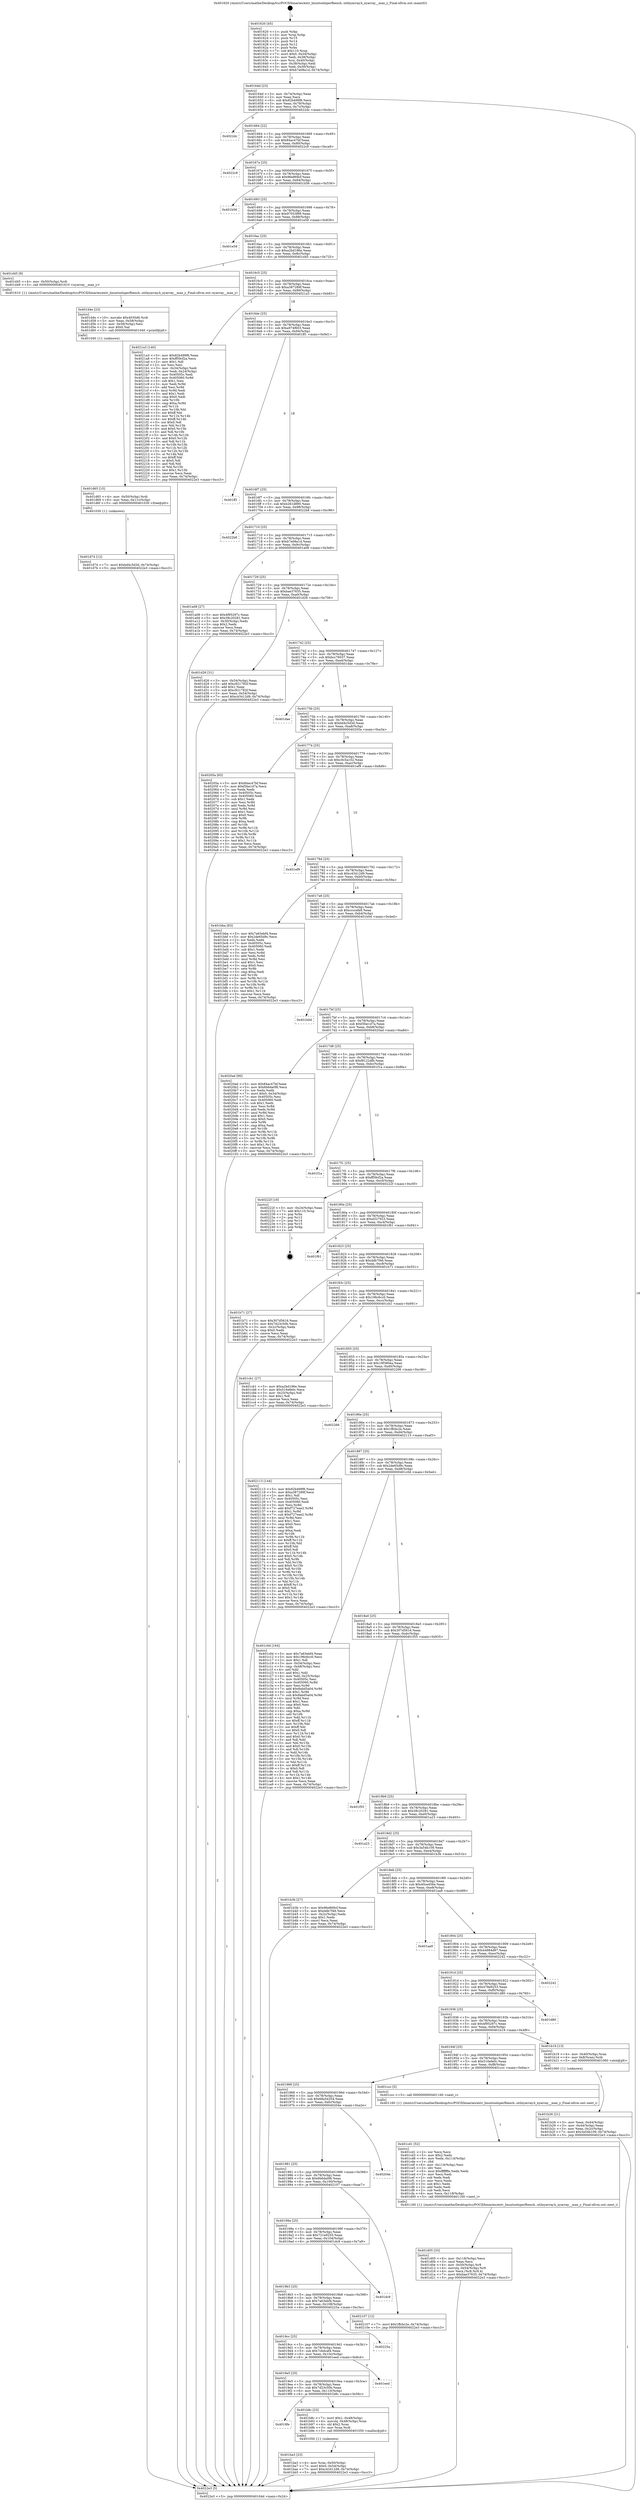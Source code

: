 digraph "0x401620" {
  label = "0x401620 (/mnt/c/Users/mathe/Desktop/tcc/POCII/binaries/extr_linuxtoolsperfbench..utilxyarray.h_xyarray__max_y_Final-ollvm.out::main(0))"
  labelloc = "t"
  node[shape=record]

  Entry [label="",width=0.3,height=0.3,shape=circle,fillcolor=black,style=filled]
  "0x40164d" [label="{
     0x40164d [23]\l
     | [instrs]\l
     &nbsp;&nbsp;0x40164d \<+3\>: mov -0x74(%rbp),%eax\l
     &nbsp;&nbsp;0x401650 \<+2\>: mov %eax,%ecx\l
     &nbsp;&nbsp;0x401652 \<+6\>: sub $0x82b499f6,%ecx\l
     &nbsp;&nbsp;0x401658 \<+3\>: mov %eax,-0x78(%rbp)\l
     &nbsp;&nbsp;0x40165b \<+3\>: mov %ecx,-0x7c(%rbp)\l
     &nbsp;&nbsp;0x40165e \<+6\>: je 00000000004022dc \<main+0xcbc\>\l
  }"]
  "0x4022dc" [label="{
     0x4022dc\l
  }", style=dashed]
  "0x401664" [label="{
     0x401664 [22]\l
     | [instrs]\l
     &nbsp;&nbsp;0x401664 \<+5\>: jmp 0000000000401669 \<main+0x49\>\l
     &nbsp;&nbsp;0x401669 \<+3\>: mov -0x78(%rbp),%eax\l
     &nbsp;&nbsp;0x40166c \<+5\>: sub $0x84ac47bf,%eax\l
     &nbsp;&nbsp;0x401671 \<+3\>: mov %eax,-0x80(%rbp)\l
     &nbsp;&nbsp;0x401674 \<+6\>: je 00000000004022c9 \<main+0xca9\>\l
  }"]
  Exit [label="",width=0.3,height=0.3,shape=circle,fillcolor=black,style=filled,peripheries=2]
  "0x4022c9" [label="{
     0x4022c9\l
  }", style=dashed]
  "0x40167a" [label="{
     0x40167a [25]\l
     | [instrs]\l
     &nbsp;&nbsp;0x40167a \<+5\>: jmp 000000000040167f \<main+0x5f\>\l
     &nbsp;&nbsp;0x40167f \<+3\>: mov -0x78(%rbp),%eax\l
     &nbsp;&nbsp;0x401682 \<+5\>: sub $0x96e869cf,%eax\l
     &nbsp;&nbsp;0x401687 \<+6\>: mov %eax,-0x84(%rbp)\l
     &nbsp;&nbsp;0x40168d \<+6\>: je 0000000000401b56 \<main+0x536\>\l
  }"]
  "0x401d74" [label="{
     0x401d74 [12]\l
     | [instrs]\l
     &nbsp;&nbsp;0x401d74 \<+7\>: movl $0xbd4c5d3d,-0x74(%rbp)\l
     &nbsp;&nbsp;0x401d7b \<+5\>: jmp 00000000004022e3 \<main+0xcc3\>\l
  }"]
  "0x401b56" [label="{
     0x401b56\l
  }", style=dashed]
  "0x401693" [label="{
     0x401693 [25]\l
     | [instrs]\l
     &nbsp;&nbsp;0x401693 \<+5\>: jmp 0000000000401698 \<main+0x78\>\l
     &nbsp;&nbsp;0x401698 \<+3\>: mov -0x78(%rbp),%eax\l
     &nbsp;&nbsp;0x40169b \<+5\>: sub $0x97053f99,%eax\l
     &nbsp;&nbsp;0x4016a0 \<+6\>: mov %eax,-0x88(%rbp)\l
     &nbsp;&nbsp;0x4016a6 \<+6\>: je 0000000000401e59 \<main+0x839\>\l
  }"]
  "0x401d65" [label="{
     0x401d65 [15]\l
     | [instrs]\l
     &nbsp;&nbsp;0x401d65 \<+4\>: mov -0x50(%rbp),%rdi\l
     &nbsp;&nbsp;0x401d69 \<+6\>: mov %eax,-0x11c(%rbp)\l
     &nbsp;&nbsp;0x401d6f \<+5\>: call 0000000000401030 \<free@plt\>\l
     | [calls]\l
     &nbsp;&nbsp;0x401030 \{1\} (unknown)\l
  }"]
  "0x401e59" [label="{
     0x401e59\l
  }", style=dashed]
  "0x4016ac" [label="{
     0x4016ac [25]\l
     | [instrs]\l
     &nbsp;&nbsp;0x4016ac \<+5\>: jmp 00000000004016b1 \<main+0x91\>\l
     &nbsp;&nbsp;0x4016b1 \<+3\>: mov -0x78(%rbp),%eax\l
     &nbsp;&nbsp;0x4016b4 \<+5\>: sub $0xa2bd186e,%eax\l
     &nbsp;&nbsp;0x4016b9 \<+6\>: mov %eax,-0x8c(%rbp)\l
     &nbsp;&nbsp;0x4016bf \<+6\>: je 0000000000401d45 \<main+0x725\>\l
  }"]
  "0x401d4e" [label="{
     0x401d4e [23]\l
     | [instrs]\l
     &nbsp;&nbsp;0x401d4e \<+10\>: movabs $0x4030d6,%rdi\l
     &nbsp;&nbsp;0x401d58 \<+3\>: mov %eax,-0x58(%rbp)\l
     &nbsp;&nbsp;0x401d5b \<+3\>: mov -0x58(%rbp),%esi\l
     &nbsp;&nbsp;0x401d5e \<+2\>: mov $0x0,%al\l
     &nbsp;&nbsp;0x401d60 \<+5\>: call 0000000000401040 \<printf@plt\>\l
     | [calls]\l
     &nbsp;&nbsp;0x401040 \{1\} (unknown)\l
  }"]
  "0x401d45" [label="{
     0x401d45 [9]\l
     | [instrs]\l
     &nbsp;&nbsp;0x401d45 \<+4\>: mov -0x50(%rbp),%rdi\l
     &nbsp;&nbsp;0x401d49 \<+5\>: call 0000000000401610 \<xyarray__max_y\>\l
     | [calls]\l
     &nbsp;&nbsp;0x401610 \{1\} (/mnt/c/Users/mathe/Desktop/tcc/POCII/binaries/extr_linuxtoolsperfbench..utilxyarray.h_xyarray__max_y_Final-ollvm.out::xyarray__max_y)\l
  }"]
  "0x4016c5" [label="{
     0x4016c5 [25]\l
     | [instrs]\l
     &nbsp;&nbsp;0x4016c5 \<+5\>: jmp 00000000004016ca \<main+0xaa\>\l
     &nbsp;&nbsp;0x4016ca \<+3\>: mov -0x78(%rbp),%eax\l
     &nbsp;&nbsp;0x4016cd \<+5\>: sub $0xa387289f,%eax\l
     &nbsp;&nbsp;0x4016d2 \<+6\>: mov %eax,-0x90(%rbp)\l
     &nbsp;&nbsp;0x4016d8 \<+6\>: je 00000000004021a3 \<main+0xb83\>\l
  }"]
  "0x401d05" [label="{
     0x401d05 [33]\l
     | [instrs]\l
     &nbsp;&nbsp;0x401d05 \<+6\>: mov -0x118(%rbp),%ecx\l
     &nbsp;&nbsp;0x401d0b \<+3\>: imul %eax,%ecx\l
     &nbsp;&nbsp;0x401d0e \<+4\>: mov -0x50(%rbp),%r8\l
     &nbsp;&nbsp;0x401d12 \<+4\>: movslq -0x54(%rbp),%r9\l
     &nbsp;&nbsp;0x401d16 \<+4\>: mov %ecx,(%r8,%r9,4)\l
     &nbsp;&nbsp;0x401d1a \<+7\>: movl $0xbae37635,-0x74(%rbp)\l
     &nbsp;&nbsp;0x401d21 \<+5\>: jmp 00000000004022e3 \<main+0xcc3\>\l
  }"]
  "0x4021a3" [label="{
     0x4021a3 [140]\l
     | [instrs]\l
     &nbsp;&nbsp;0x4021a3 \<+5\>: mov $0x82b499f6,%eax\l
     &nbsp;&nbsp;0x4021a8 \<+5\>: mov $0xff59cf2a,%ecx\l
     &nbsp;&nbsp;0x4021ad \<+2\>: mov $0x1,%dl\l
     &nbsp;&nbsp;0x4021af \<+2\>: xor %esi,%esi\l
     &nbsp;&nbsp;0x4021b1 \<+3\>: mov -0x34(%rbp),%edi\l
     &nbsp;&nbsp;0x4021b4 \<+3\>: mov %edi,-0x24(%rbp)\l
     &nbsp;&nbsp;0x4021b7 \<+7\>: mov 0x40505c,%edi\l
     &nbsp;&nbsp;0x4021be \<+8\>: mov 0x405060,%r8d\l
     &nbsp;&nbsp;0x4021c6 \<+3\>: sub $0x1,%esi\l
     &nbsp;&nbsp;0x4021c9 \<+3\>: mov %edi,%r9d\l
     &nbsp;&nbsp;0x4021cc \<+3\>: add %esi,%r9d\l
     &nbsp;&nbsp;0x4021cf \<+4\>: imul %r9d,%edi\l
     &nbsp;&nbsp;0x4021d3 \<+3\>: and $0x1,%edi\l
     &nbsp;&nbsp;0x4021d6 \<+3\>: cmp $0x0,%edi\l
     &nbsp;&nbsp;0x4021d9 \<+4\>: sete %r10b\l
     &nbsp;&nbsp;0x4021dd \<+4\>: cmp $0xa,%r8d\l
     &nbsp;&nbsp;0x4021e1 \<+4\>: setl %r11b\l
     &nbsp;&nbsp;0x4021e5 \<+3\>: mov %r10b,%bl\l
     &nbsp;&nbsp;0x4021e8 \<+3\>: xor $0xff,%bl\l
     &nbsp;&nbsp;0x4021eb \<+3\>: mov %r11b,%r14b\l
     &nbsp;&nbsp;0x4021ee \<+4\>: xor $0xff,%r14b\l
     &nbsp;&nbsp;0x4021f2 \<+3\>: xor $0x0,%dl\l
     &nbsp;&nbsp;0x4021f5 \<+3\>: mov %bl,%r15b\l
     &nbsp;&nbsp;0x4021f8 \<+4\>: and $0x0,%r15b\l
     &nbsp;&nbsp;0x4021fc \<+3\>: and %dl,%r10b\l
     &nbsp;&nbsp;0x4021ff \<+3\>: mov %r14b,%r12b\l
     &nbsp;&nbsp;0x402202 \<+4\>: and $0x0,%r12b\l
     &nbsp;&nbsp;0x402206 \<+3\>: and %dl,%r11b\l
     &nbsp;&nbsp;0x402209 \<+3\>: or %r10b,%r15b\l
     &nbsp;&nbsp;0x40220c \<+3\>: or %r11b,%r12b\l
     &nbsp;&nbsp;0x40220f \<+3\>: xor %r12b,%r15b\l
     &nbsp;&nbsp;0x402212 \<+3\>: or %r14b,%bl\l
     &nbsp;&nbsp;0x402215 \<+3\>: xor $0xff,%bl\l
     &nbsp;&nbsp;0x402218 \<+3\>: or $0x0,%dl\l
     &nbsp;&nbsp;0x40221b \<+2\>: and %dl,%bl\l
     &nbsp;&nbsp;0x40221d \<+3\>: or %bl,%r15b\l
     &nbsp;&nbsp;0x402220 \<+4\>: test $0x1,%r15b\l
     &nbsp;&nbsp;0x402224 \<+3\>: cmovne %ecx,%eax\l
     &nbsp;&nbsp;0x402227 \<+3\>: mov %eax,-0x74(%rbp)\l
     &nbsp;&nbsp;0x40222a \<+5\>: jmp 00000000004022e3 \<main+0xcc3\>\l
  }"]
  "0x4016de" [label="{
     0x4016de [25]\l
     | [instrs]\l
     &nbsp;&nbsp;0x4016de \<+5\>: jmp 00000000004016e3 \<main+0xc3\>\l
     &nbsp;&nbsp;0x4016e3 \<+3\>: mov -0x78(%rbp),%eax\l
     &nbsp;&nbsp;0x4016e6 \<+5\>: sub $0xa974f603,%eax\l
     &nbsp;&nbsp;0x4016eb \<+6\>: mov %eax,-0x94(%rbp)\l
     &nbsp;&nbsp;0x4016f1 \<+6\>: je 0000000000401ff1 \<main+0x9d1\>\l
  }"]
  "0x401cd1" [label="{
     0x401cd1 [52]\l
     | [instrs]\l
     &nbsp;&nbsp;0x401cd1 \<+2\>: xor %ecx,%ecx\l
     &nbsp;&nbsp;0x401cd3 \<+5\>: mov $0x2,%edx\l
     &nbsp;&nbsp;0x401cd8 \<+6\>: mov %edx,-0x114(%rbp)\l
     &nbsp;&nbsp;0x401cde \<+1\>: cltd\l
     &nbsp;&nbsp;0x401cdf \<+6\>: mov -0x114(%rbp),%esi\l
     &nbsp;&nbsp;0x401ce5 \<+2\>: idiv %esi\l
     &nbsp;&nbsp;0x401ce7 \<+6\>: imul $0xfffffffe,%edx,%edx\l
     &nbsp;&nbsp;0x401ced \<+2\>: mov %ecx,%edi\l
     &nbsp;&nbsp;0x401cef \<+2\>: sub %edx,%edi\l
     &nbsp;&nbsp;0x401cf1 \<+2\>: mov %ecx,%edx\l
     &nbsp;&nbsp;0x401cf3 \<+3\>: sub $0x1,%edx\l
     &nbsp;&nbsp;0x401cf6 \<+2\>: add %edx,%edi\l
     &nbsp;&nbsp;0x401cf8 \<+2\>: sub %edi,%ecx\l
     &nbsp;&nbsp;0x401cfa \<+6\>: mov %ecx,-0x118(%rbp)\l
     &nbsp;&nbsp;0x401d00 \<+5\>: call 0000000000401160 \<next_i\>\l
     | [calls]\l
     &nbsp;&nbsp;0x401160 \{1\} (/mnt/c/Users/mathe/Desktop/tcc/POCII/binaries/extr_linuxtoolsperfbench..utilxyarray.h_xyarray__max_y_Final-ollvm.out::next_i)\l
  }"]
  "0x401ff1" [label="{
     0x401ff1\l
  }", style=dashed]
  "0x4016f7" [label="{
     0x4016f7 [25]\l
     | [instrs]\l
     &nbsp;&nbsp;0x4016f7 \<+5\>: jmp 00000000004016fc \<main+0xdc\>\l
     &nbsp;&nbsp;0x4016fc \<+3\>: mov -0x78(%rbp),%eax\l
     &nbsp;&nbsp;0x4016ff \<+5\>: sub $0xb261d890,%eax\l
     &nbsp;&nbsp;0x401704 \<+6\>: mov %eax,-0x98(%rbp)\l
     &nbsp;&nbsp;0x40170a \<+6\>: je 00000000004022b8 \<main+0xc98\>\l
  }"]
  "0x401ba3" [label="{
     0x401ba3 [23]\l
     | [instrs]\l
     &nbsp;&nbsp;0x401ba3 \<+4\>: mov %rax,-0x50(%rbp)\l
     &nbsp;&nbsp;0x401ba7 \<+7\>: movl $0x0,-0x54(%rbp)\l
     &nbsp;&nbsp;0x401bae \<+7\>: movl $0xc43412d9,-0x74(%rbp)\l
     &nbsp;&nbsp;0x401bb5 \<+5\>: jmp 00000000004022e3 \<main+0xcc3\>\l
  }"]
  "0x4022b8" [label="{
     0x4022b8\l
  }", style=dashed]
  "0x401710" [label="{
     0x401710 [25]\l
     | [instrs]\l
     &nbsp;&nbsp;0x401710 \<+5\>: jmp 0000000000401715 \<main+0xf5\>\l
     &nbsp;&nbsp;0x401715 \<+3\>: mov -0x78(%rbp),%eax\l
     &nbsp;&nbsp;0x401718 \<+5\>: sub $0xb7a08a1d,%eax\l
     &nbsp;&nbsp;0x40171d \<+6\>: mov %eax,-0x9c(%rbp)\l
     &nbsp;&nbsp;0x401723 \<+6\>: je 0000000000401a08 \<main+0x3e8\>\l
  }"]
  "0x4019fe" [label="{
     0x4019fe\l
  }", style=dashed]
  "0x401a08" [label="{
     0x401a08 [27]\l
     | [instrs]\l
     &nbsp;&nbsp;0x401a08 \<+5\>: mov $0x4f95297c,%eax\l
     &nbsp;&nbsp;0x401a0d \<+5\>: mov $0x39c20281,%ecx\l
     &nbsp;&nbsp;0x401a12 \<+3\>: mov -0x30(%rbp),%edx\l
     &nbsp;&nbsp;0x401a15 \<+3\>: cmp $0x2,%edx\l
     &nbsp;&nbsp;0x401a18 \<+3\>: cmovne %ecx,%eax\l
     &nbsp;&nbsp;0x401a1b \<+3\>: mov %eax,-0x74(%rbp)\l
     &nbsp;&nbsp;0x401a1e \<+5\>: jmp 00000000004022e3 \<main+0xcc3\>\l
  }"]
  "0x401729" [label="{
     0x401729 [25]\l
     | [instrs]\l
     &nbsp;&nbsp;0x401729 \<+5\>: jmp 000000000040172e \<main+0x10e\>\l
     &nbsp;&nbsp;0x40172e \<+3\>: mov -0x78(%rbp),%eax\l
     &nbsp;&nbsp;0x401731 \<+5\>: sub $0xbae37635,%eax\l
     &nbsp;&nbsp;0x401736 \<+6\>: mov %eax,-0xa0(%rbp)\l
     &nbsp;&nbsp;0x40173c \<+6\>: je 0000000000401d26 \<main+0x706\>\l
  }"]
  "0x4022e3" [label="{
     0x4022e3 [5]\l
     | [instrs]\l
     &nbsp;&nbsp;0x4022e3 \<+5\>: jmp 000000000040164d \<main+0x2d\>\l
  }"]
  "0x401620" [label="{
     0x401620 [45]\l
     | [instrs]\l
     &nbsp;&nbsp;0x401620 \<+1\>: push %rbp\l
     &nbsp;&nbsp;0x401621 \<+3\>: mov %rsp,%rbp\l
     &nbsp;&nbsp;0x401624 \<+2\>: push %r15\l
     &nbsp;&nbsp;0x401626 \<+2\>: push %r14\l
     &nbsp;&nbsp;0x401628 \<+2\>: push %r12\l
     &nbsp;&nbsp;0x40162a \<+1\>: push %rbx\l
     &nbsp;&nbsp;0x40162b \<+7\>: sub $0x110,%rsp\l
     &nbsp;&nbsp;0x401632 \<+7\>: movl $0x0,-0x34(%rbp)\l
     &nbsp;&nbsp;0x401639 \<+3\>: mov %edi,-0x38(%rbp)\l
     &nbsp;&nbsp;0x40163c \<+4\>: mov %rsi,-0x40(%rbp)\l
     &nbsp;&nbsp;0x401640 \<+3\>: mov -0x38(%rbp),%edi\l
     &nbsp;&nbsp;0x401643 \<+3\>: mov %edi,-0x30(%rbp)\l
     &nbsp;&nbsp;0x401646 \<+7\>: movl $0xb7a08a1d,-0x74(%rbp)\l
  }"]
  "0x401b8c" [label="{
     0x401b8c [23]\l
     | [instrs]\l
     &nbsp;&nbsp;0x401b8c \<+7\>: movl $0x1,-0x48(%rbp)\l
     &nbsp;&nbsp;0x401b93 \<+4\>: movslq -0x48(%rbp),%rax\l
     &nbsp;&nbsp;0x401b97 \<+4\>: shl $0x2,%rax\l
     &nbsp;&nbsp;0x401b9b \<+3\>: mov %rax,%rdi\l
     &nbsp;&nbsp;0x401b9e \<+5\>: call 0000000000401050 \<malloc@plt\>\l
     | [calls]\l
     &nbsp;&nbsp;0x401050 \{1\} (unknown)\l
  }"]
  "0x401d26" [label="{
     0x401d26 [31]\l
     | [instrs]\l
     &nbsp;&nbsp;0x401d26 \<+3\>: mov -0x54(%rbp),%eax\l
     &nbsp;&nbsp;0x401d29 \<+5\>: add $0xc921782f,%eax\l
     &nbsp;&nbsp;0x401d2e \<+3\>: add $0x1,%eax\l
     &nbsp;&nbsp;0x401d31 \<+5\>: sub $0xc921782f,%eax\l
     &nbsp;&nbsp;0x401d36 \<+3\>: mov %eax,-0x54(%rbp)\l
     &nbsp;&nbsp;0x401d39 \<+7\>: movl $0xc43412d9,-0x74(%rbp)\l
     &nbsp;&nbsp;0x401d40 \<+5\>: jmp 00000000004022e3 \<main+0xcc3\>\l
  }"]
  "0x401742" [label="{
     0x401742 [25]\l
     | [instrs]\l
     &nbsp;&nbsp;0x401742 \<+5\>: jmp 0000000000401747 \<main+0x127\>\l
     &nbsp;&nbsp;0x401747 \<+3\>: mov -0x78(%rbp),%eax\l
     &nbsp;&nbsp;0x40174a \<+5\>: sub $0xbcc76037,%eax\l
     &nbsp;&nbsp;0x40174f \<+6\>: mov %eax,-0xa4(%rbp)\l
     &nbsp;&nbsp;0x401755 \<+6\>: je 0000000000401dae \<main+0x78e\>\l
  }"]
  "0x4019e5" [label="{
     0x4019e5 [25]\l
     | [instrs]\l
     &nbsp;&nbsp;0x4019e5 \<+5\>: jmp 00000000004019ea \<main+0x3ca\>\l
     &nbsp;&nbsp;0x4019ea \<+3\>: mov -0x78(%rbp),%eax\l
     &nbsp;&nbsp;0x4019ed \<+5\>: sub $0x7d23c50b,%eax\l
     &nbsp;&nbsp;0x4019f2 \<+6\>: mov %eax,-0x110(%rbp)\l
     &nbsp;&nbsp;0x4019f8 \<+6\>: je 0000000000401b8c \<main+0x56c\>\l
  }"]
  "0x401dae" [label="{
     0x401dae\l
  }", style=dashed]
  "0x40175b" [label="{
     0x40175b [25]\l
     | [instrs]\l
     &nbsp;&nbsp;0x40175b \<+5\>: jmp 0000000000401760 \<main+0x140\>\l
     &nbsp;&nbsp;0x401760 \<+3\>: mov -0x78(%rbp),%eax\l
     &nbsp;&nbsp;0x401763 \<+5\>: sub $0xbd4c5d3d,%eax\l
     &nbsp;&nbsp;0x401768 \<+6\>: mov %eax,-0xa8(%rbp)\l
     &nbsp;&nbsp;0x40176e \<+6\>: je 000000000040205a \<main+0xa3a\>\l
  }"]
  "0x401eed" [label="{
     0x401eed\l
  }", style=dashed]
  "0x40205a" [label="{
     0x40205a [83]\l
     | [instrs]\l
     &nbsp;&nbsp;0x40205a \<+5\>: mov $0x84ac47bf,%eax\l
     &nbsp;&nbsp;0x40205f \<+5\>: mov $0xf3be1d7a,%ecx\l
     &nbsp;&nbsp;0x402064 \<+2\>: xor %edx,%edx\l
     &nbsp;&nbsp;0x402066 \<+7\>: mov 0x40505c,%esi\l
     &nbsp;&nbsp;0x40206d \<+7\>: mov 0x405060,%edi\l
     &nbsp;&nbsp;0x402074 \<+3\>: sub $0x1,%edx\l
     &nbsp;&nbsp;0x402077 \<+3\>: mov %esi,%r8d\l
     &nbsp;&nbsp;0x40207a \<+3\>: add %edx,%r8d\l
     &nbsp;&nbsp;0x40207d \<+4\>: imul %r8d,%esi\l
     &nbsp;&nbsp;0x402081 \<+3\>: and $0x1,%esi\l
     &nbsp;&nbsp;0x402084 \<+3\>: cmp $0x0,%esi\l
     &nbsp;&nbsp;0x402087 \<+4\>: sete %r9b\l
     &nbsp;&nbsp;0x40208b \<+3\>: cmp $0xa,%edi\l
     &nbsp;&nbsp;0x40208e \<+4\>: setl %r10b\l
     &nbsp;&nbsp;0x402092 \<+3\>: mov %r9b,%r11b\l
     &nbsp;&nbsp;0x402095 \<+3\>: and %r10b,%r11b\l
     &nbsp;&nbsp;0x402098 \<+3\>: xor %r10b,%r9b\l
     &nbsp;&nbsp;0x40209b \<+3\>: or %r9b,%r11b\l
     &nbsp;&nbsp;0x40209e \<+4\>: test $0x1,%r11b\l
     &nbsp;&nbsp;0x4020a2 \<+3\>: cmovne %ecx,%eax\l
     &nbsp;&nbsp;0x4020a5 \<+3\>: mov %eax,-0x74(%rbp)\l
     &nbsp;&nbsp;0x4020a8 \<+5\>: jmp 00000000004022e3 \<main+0xcc3\>\l
  }"]
  "0x401774" [label="{
     0x401774 [25]\l
     | [instrs]\l
     &nbsp;&nbsp;0x401774 \<+5\>: jmp 0000000000401779 \<main+0x159\>\l
     &nbsp;&nbsp;0x401779 \<+3\>: mov -0x78(%rbp),%eax\l
     &nbsp;&nbsp;0x40177c \<+5\>: sub $0xc0c5a102,%eax\l
     &nbsp;&nbsp;0x401781 \<+6\>: mov %eax,-0xac(%rbp)\l
     &nbsp;&nbsp;0x401787 \<+6\>: je 0000000000401ef9 \<main+0x8d9\>\l
  }"]
  "0x4019cc" [label="{
     0x4019cc [25]\l
     | [instrs]\l
     &nbsp;&nbsp;0x4019cc \<+5\>: jmp 00000000004019d1 \<main+0x3b1\>\l
     &nbsp;&nbsp;0x4019d1 \<+3\>: mov -0x78(%rbp),%eax\l
     &nbsp;&nbsp;0x4019d4 \<+5\>: sub $0x7cbdcaf4,%eax\l
     &nbsp;&nbsp;0x4019d9 \<+6\>: mov %eax,-0x10c(%rbp)\l
     &nbsp;&nbsp;0x4019df \<+6\>: je 0000000000401eed \<main+0x8cd\>\l
  }"]
  "0x401ef9" [label="{
     0x401ef9\l
  }", style=dashed]
  "0x40178d" [label="{
     0x40178d [25]\l
     | [instrs]\l
     &nbsp;&nbsp;0x40178d \<+5\>: jmp 0000000000401792 \<main+0x172\>\l
     &nbsp;&nbsp;0x401792 \<+3\>: mov -0x78(%rbp),%eax\l
     &nbsp;&nbsp;0x401795 \<+5\>: sub $0xc43412d9,%eax\l
     &nbsp;&nbsp;0x40179a \<+6\>: mov %eax,-0xb0(%rbp)\l
     &nbsp;&nbsp;0x4017a0 \<+6\>: je 0000000000401bba \<main+0x59a\>\l
  }"]
  "0x40225a" [label="{
     0x40225a\l
  }", style=dashed]
  "0x401bba" [label="{
     0x401bba [83]\l
     | [instrs]\l
     &nbsp;&nbsp;0x401bba \<+5\>: mov $0x7a63ebf4,%eax\l
     &nbsp;&nbsp;0x401bbf \<+5\>: mov $0x2de65d9c,%ecx\l
     &nbsp;&nbsp;0x401bc4 \<+2\>: xor %edx,%edx\l
     &nbsp;&nbsp;0x401bc6 \<+7\>: mov 0x40505c,%esi\l
     &nbsp;&nbsp;0x401bcd \<+7\>: mov 0x405060,%edi\l
     &nbsp;&nbsp;0x401bd4 \<+3\>: sub $0x1,%edx\l
     &nbsp;&nbsp;0x401bd7 \<+3\>: mov %esi,%r8d\l
     &nbsp;&nbsp;0x401bda \<+3\>: add %edx,%r8d\l
     &nbsp;&nbsp;0x401bdd \<+4\>: imul %r8d,%esi\l
     &nbsp;&nbsp;0x401be1 \<+3\>: and $0x1,%esi\l
     &nbsp;&nbsp;0x401be4 \<+3\>: cmp $0x0,%esi\l
     &nbsp;&nbsp;0x401be7 \<+4\>: sete %r9b\l
     &nbsp;&nbsp;0x401beb \<+3\>: cmp $0xa,%edi\l
     &nbsp;&nbsp;0x401bee \<+4\>: setl %r10b\l
     &nbsp;&nbsp;0x401bf2 \<+3\>: mov %r9b,%r11b\l
     &nbsp;&nbsp;0x401bf5 \<+3\>: and %r10b,%r11b\l
     &nbsp;&nbsp;0x401bf8 \<+3\>: xor %r10b,%r9b\l
     &nbsp;&nbsp;0x401bfb \<+3\>: or %r9b,%r11b\l
     &nbsp;&nbsp;0x401bfe \<+4\>: test $0x1,%r11b\l
     &nbsp;&nbsp;0x401c02 \<+3\>: cmovne %ecx,%eax\l
     &nbsp;&nbsp;0x401c05 \<+3\>: mov %eax,-0x74(%rbp)\l
     &nbsp;&nbsp;0x401c08 \<+5\>: jmp 00000000004022e3 \<main+0xcc3\>\l
  }"]
  "0x4017a6" [label="{
     0x4017a6 [25]\l
     | [instrs]\l
     &nbsp;&nbsp;0x4017a6 \<+5\>: jmp 00000000004017ab \<main+0x18b\>\l
     &nbsp;&nbsp;0x4017ab \<+3\>: mov -0x78(%rbp),%eax\l
     &nbsp;&nbsp;0x4017ae \<+5\>: sub $0xccccefa9,%eax\l
     &nbsp;&nbsp;0x4017b3 \<+6\>: mov %eax,-0xb4(%rbp)\l
     &nbsp;&nbsp;0x4017b9 \<+6\>: je 0000000000401b0d \<main+0x4ed\>\l
  }"]
  "0x4019b3" [label="{
     0x4019b3 [25]\l
     | [instrs]\l
     &nbsp;&nbsp;0x4019b3 \<+5\>: jmp 00000000004019b8 \<main+0x398\>\l
     &nbsp;&nbsp;0x4019b8 \<+3\>: mov -0x78(%rbp),%eax\l
     &nbsp;&nbsp;0x4019bb \<+5\>: sub $0x7a63ebf4,%eax\l
     &nbsp;&nbsp;0x4019c0 \<+6\>: mov %eax,-0x108(%rbp)\l
     &nbsp;&nbsp;0x4019c6 \<+6\>: je 000000000040225a \<main+0xc3a\>\l
  }"]
  "0x401b0d" [label="{
     0x401b0d\l
  }", style=dashed]
  "0x4017bf" [label="{
     0x4017bf [25]\l
     | [instrs]\l
     &nbsp;&nbsp;0x4017bf \<+5\>: jmp 00000000004017c4 \<main+0x1a4\>\l
     &nbsp;&nbsp;0x4017c4 \<+3\>: mov -0x78(%rbp),%eax\l
     &nbsp;&nbsp;0x4017c7 \<+5\>: sub $0xf3be1d7a,%eax\l
     &nbsp;&nbsp;0x4017cc \<+6\>: mov %eax,-0xb8(%rbp)\l
     &nbsp;&nbsp;0x4017d2 \<+6\>: je 00000000004020ad \<main+0xa8d\>\l
  }"]
  "0x401dc9" [label="{
     0x401dc9\l
  }", style=dashed]
  "0x4020ad" [label="{
     0x4020ad [90]\l
     | [instrs]\l
     &nbsp;&nbsp;0x4020ad \<+5\>: mov $0x84ac47bf,%eax\l
     &nbsp;&nbsp;0x4020b2 \<+5\>: mov $0x6b6da0f6,%ecx\l
     &nbsp;&nbsp;0x4020b7 \<+2\>: xor %edx,%edx\l
     &nbsp;&nbsp;0x4020b9 \<+7\>: movl $0x0,-0x34(%rbp)\l
     &nbsp;&nbsp;0x4020c0 \<+7\>: mov 0x40505c,%esi\l
     &nbsp;&nbsp;0x4020c7 \<+7\>: mov 0x405060,%edi\l
     &nbsp;&nbsp;0x4020ce \<+3\>: sub $0x1,%edx\l
     &nbsp;&nbsp;0x4020d1 \<+3\>: mov %esi,%r8d\l
     &nbsp;&nbsp;0x4020d4 \<+3\>: add %edx,%r8d\l
     &nbsp;&nbsp;0x4020d7 \<+4\>: imul %r8d,%esi\l
     &nbsp;&nbsp;0x4020db \<+3\>: and $0x1,%esi\l
     &nbsp;&nbsp;0x4020de \<+3\>: cmp $0x0,%esi\l
     &nbsp;&nbsp;0x4020e1 \<+4\>: sete %r9b\l
     &nbsp;&nbsp;0x4020e5 \<+3\>: cmp $0xa,%edi\l
     &nbsp;&nbsp;0x4020e8 \<+4\>: setl %r10b\l
     &nbsp;&nbsp;0x4020ec \<+3\>: mov %r9b,%r11b\l
     &nbsp;&nbsp;0x4020ef \<+3\>: and %r10b,%r11b\l
     &nbsp;&nbsp;0x4020f2 \<+3\>: xor %r10b,%r9b\l
     &nbsp;&nbsp;0x4020f5 \<+3\>: or %r9b,%r11b\l
     &nbsp;&nbsp;0x4020f8 \<+4\>: test $0x1,%r11b\l
     &nbsp;&nbsp;0x4020fc \<+3\>: cmovne %ecx,%eax\l
     &nbsp;&nbsp;0x4020ff \<+3\>: mov %eax,-0x74(%rbp)\l
     &nbsp;&nbsp;0x402102 \<+5\>: jmp 00000000004022e3 \<main+0xcc3\>\l
  }"]
  "0x4017d8" [label="{
     0x4017d8 [25]\l
     | [instrs]\l
     &nbsp;&nbsp;0x4017d8 \<+5\>: jmp 00000000004017dd \<main+0x1bd\>\l
     &nbsp;&nbsp;0x4017dd \<+3\>: mov -0x78(%rbp),%eax\l
     &nbsp;&nbsp;0x4017e0 \<+5\>: sub $0xf8122dfb,%eax\l
     &nbsp;&nbsp;0x4017e5 \<+6\>: mov %eax,-0xbc(%rbp)\l
     &nbsp;&nbsp;0x4017eb \<+6\>: je 0000000000401f1a \<main+0x8fa\>\l
  }"]
  "0x40199a" [label="{
     0x40199a [25]\l
     | [instrs]\l
     &nbsp;&nbsp;0x40199a \<+5\>: jmp 000000000040199f \<main+0x37f\>\l
     &nbsp;&nbsp;0x40199f \<+3\>: mov -0x78(%rbp),%eax\l
     &nbsp;&nbsp;0x4019a2 \<+5\>: sub $0x721e9255,%eax\l
     &nbsp;&nbsp;0x4019a7 \<+6\>: mov %eax,-0x104(%rbp)\l
     &nbsp;&nbsp;0x4019ad \<+6\>: je 0000000000401dc9 \<main+0x7a9\>\l
  }"]
  "0x401f1a" [label="{
     0x401f1a\l
  }", style=dashed]
  "0x4017f1" [label="{
     0x4017f1 [25]\l
     | [instrs]\l
     &nbsp;&nbsp;0x4017f1 \<+5\>: jmp 00000000004017f6 \<main+0x1d6\>\l
     &nbsp;&nbsp;0x4017f6 \<+3\>: mov -0x78(%rbp),%eax\l
     &nbsp;&nbsp;0x4017f9 \<+5\>: sub $0xff59cf2a,%eax\l
     &nbsp;&nbsp;0x4017fe \<+6\>: mov %eax,-0xc0(%rbp)\l
     &nbsp;&nbsp;0x401804 \<+6\>: je 000000000040222f \<main+0xc0f\>\l
  }"]
  "0x402107" [label="{
     0x402107 [12]\l
     | [instrs]\l
     &nbsp;&nbsp;0x402107 \<+7\>: movl $0x1ffcbc2e,-0x74(%rbp)\l
     &nbsp;&nbsp;0x40210e \<+5\>: jmp 00000000004022e3 \<main+0xcc3\>\l
  }"]
  "0x40222f" [label="{
     0x40222f [19]\l
     | [instrs]\l
     &nbsp;&nbsp;0x40222f \<+3\>: mov -0x24(%rbp),%eax\l
     &nbsp;&nbsp;0x402232 \<+7\>: add $0x110,%rsp\l
     &nbsp;&nbsp;0x402239 \<+1\>: pop %rbx\l
     &nbsp;&nbsp;0x40223a \<+2\>: pop %r12\l
     &nbsp;&nbsp;0x40223c \<+2\>: pop %r14\l
     &nbsp;&nbsp;0x40223e \<+2\>: pop %r15\l
     &nbsp;&nbsp;0x402240 \<+1\>: pop %rbp\l
     &nbsp;&nbsp;0x402241 \<+1\>: ret\l
  }"]
  "0x40180a" [label="{
     0x40180a [25]\l
     | [instrs]\l
     &nbsp;&nbsp;0x40180a \<+5\>: jmp 000000000040180f \<main+0x1ef\>\l
     &nbsp;&nbsp;0x40180f \<+3\>: mov -0x78(%rbp),%eax\l
     &nbsp;&nbsp;0x401812 \<+5\>: sub $0xd327923,%eax\l
     &nbsp;&nbsp;0x401817 \<+6\>: mov %eax,-0xc4(%rbp)\l
     &nbsp;&nbsp;0x40181d \<+6\>: je 0000000000401f61 \<main+0x941\>\l
  }"]
  "0x401981" [label="{
     0x401981 [25]\l
     | [instrs]\l
     &nbsp;&nbsp;0x401981 \<+5\>: jmp 0000000000401986 \<main+0x366\>\l
     &nbsp;&nbsp;0x401986 \<+3\>: mov -0x78(%rbp),%eax\l
     &nbsp;&nbsp;0x401989 \<+5\>: sub $0x6b6da0f6,%eax\l
     &nbsp;&nbsp;0x40198e \<+6\>: mov %eax,-0x100(%rbp)\l
     &nbsp;&nbsp;0x401994 \<+6\>: je 0000000000402107 \<main+0xae7\>\l
  }"]
  "0x401f61" [label="{
     0x401f61\l
  }", style=dashed]
  "0x401823" [label="{
     0x401823 [25]\l
     | [instrs]\l
     &nbsp;&nbsp;0x401823 \<+5\>: jmp 0000000000401828 \<main+0x208\>\l
     &nbsp;&nbsp;0x401828 \<+3\>: mov -0x78(%rbp),%eax\l
     &nbsp;&nbsp;0x40182b \<+5\>: sub $0xddb7f46,%eax\l
     &nbsp;&nbsp;0x401830 \<+6\>: mov %eax,-0xc8(%rbp)\l
     &nbsp;&nbsp;0x401836 \<+6\>: je 0000000000401b71 \<main+0x551\>\l
  }"]
  "0x40204e" [label="{
     0x40204e\l
  }", style=dashed]
  "0x401b71" [label="{
     0x401b71 [27]\l
     | [instrs]\l
     &nbsp;&nbsp;0x401b71 \<+5\>: mov $0x307d5616,%eax\l
     &nbsp;&nbsp;0x401b76 \<+5\>: mov $0x7d23c50b,%ecx\l
     &nbsp;&nbsp;0x401b7b \<+3\>: mov -0x2c(%rbp),%edx\l
     &nbsp;&nbsp;0x401b7e \<+3\>: cmp $0x0,%edx\l
     &nbsp;&nbsp;0x401b81 \<+3\>: cmove %ecx,%eax\l
     &nbsp;&nbsp;0x401b84 \<+3\>: mov %eax,-0x74(%rbp)\l
     &nbsp;&nbsp;0x401b87 \<+5\>: jmp 00000000004022e3 \<main+0xcc3\>\l
  }"]
  "0x40183c" [label="{
     0x40183c [25]\l
     | [instrs]\l
     &nbsp;&nbsp;0x40183c \<+5\>: jmp 0000000000401841 \<main+0x221\>\l
     &nbsp;&nbsp;0x401841 \<+3\>: mov -0x78(%rbp),%eax\l
     &nbsp;&nbsp;0x401844 \<+5\>: sub $0x196c6cc0,%eax\l
     &nbsp;&nbsp;0x401849 \<+6\>: mov %eax,-0xcc(%rbp)\l
     &nbsp;&nbsp;0x40184f \<+6\>: je 0000000000401cb1 \<main+0x691\>\l
  }"]
  "0x401968" [label="{
     0x401968 [25]\l
     | [instrs]\l
     &nbsp;&nbsp;0x401968 \<+5\>: jmp 000000000040196d \<main+0x34d\>\l
     &nbsp;&nbsp;0x40196d \<+3\>: mov -0x78(%rbp),%eax\l
     &nbsp;&nbsp;0x401970 \<+5\>: sub $0x68a54354,%eax\l
     &nbsp;&nbsp;0x401975 \<+6\>: mov %eax,-0xfc(%rbp)\l
     &nbsp;&nbsp;0x40197b \<+6\>: je 000000000040204e \<main+0xa2e\>\l
  }"]
  "0x401cb1" [label="{
     0x401cb1 [27]\l
     | [instrs]\l
     &nbsp;&nbsp;0x401cb1 \<+5\>: mov $0xa2bd186e,%eax\l
     &nbsp;&nbsp;0x401cb6 \<+5\>: mov $0x516efe0c,%ecx\l
     &nbsp;&nbsp;0x401cbb \<+3\>: mov -0x25(%rbp),%dl\l
     &nbsp;&nbsp;0x401cbe \<+3\>: test $0x1,%dl\l
     &nbsp;&nbsp;0x401cc1 \<+3\>: cmovne %ecx,%eax\l
     &nbsp;&nbsp;0x401cc4 \<+3\>: mov %eax,-0x74(%rbp)\l
     &nbsp;&nbsp;0x401cc7 \<+5\>: jmp 00000000004022e3 \<main+0xcc3\>\l
  }"]
  "0x401855" [label="{
     0x401855 [25]\l
     | [instrs]\l
     &nbsp;&nbsp;0x401855 \<+5\>: jmp 000000000040185a \<main+0x23a\>\l
     &nbsp;&nbsp;0x40185a \<+3\>: mov -0x78(%rbp),%eax\l
     &nbsp;&nbsp;0x40185d \<+5\>: sub $0x19f380ea,%eax\l
     &nbsp;&nbsp;0x401862 \<+6\>: mov %eax,-0xd0(%rbp)\l
     &nbsp;&nbsp;0x401868 \<+6\>: je 0000000000402266 \<main+0xc46\>\l
  }"]
  "0x401ccc" [label="{
     0x401ccc [5]\l
     | [instrs]\l
     &nbsp;&nbsp;0x401ccc \<+5\>: call 0000000000401160 \<next_i\>\l
     | [calls]\l
     &nbsp;&nbsp;0x401160 \{1\} (/mnt/c/Users/mathe/Desktop/tcc/POCII/binaries/extr_linuxtoolsperfbench..utilxyarray.h_xyarray__max_y_Final-ollvm.out::next_i)\l
  }"]
  "0x402266" [label="{
     0x402266\l
  }", style=dashed]
  "0x40186e" [label="{
     0x40186e [25]\l
     | [instrs]\l
     &nbsp;&nbsp;0x40186e \<+5\>: jmp 0000000000401873 \<main+0x253\>\l
     &nbsp;&nbsp;0x401873 \<+3\>: mov -0x78(%rbp),%eax\l
     &nbsp;&nbsp;0x401876 \<+5\>: sub $0x1ffcbc2e,%eax\l
     &nbsp;&nbsp;0x40187b \<+6\>: mov %eax,-0xd4(%rbp)\l
     &nbsp;&nbsp;0x401881 \<+6\>: je 0000000000402113 \<main+0xaf3\>\l
  }"]
  "0x401b26" [label="{
     0x401b26 [21]\l
     | [instrs]\l
     &nbsp;&nbsp;0x401b26 \<+3\>: mov %eax,-0x44(%rbp)\l
     &nbsp;&nbsp;0x401b29 \<+3\>: mov -0x44(%rbp),%eax\l
     &nbsp;&nbsp;0x401b2c \<+3\>: mov %eax,-0x2c(%rbp)\l
     &nbsp;&nbsp;0x401b2f \<+7\>: movl $0x3a54b109,-0x74(%rbp)\l
     &nbsp;&nbsp;0x401b36 \<+5\>: jmp 00000000004022e3 \<main+0xcc3\>\l
  }"]
  "0x402113" [label="{
     0x402113 [144]\l
     | [instrs]\l
     &nbsp;&nbsp;0x402113 \<+5\>: mov $0x82b499f6,%eax\l
     &nbsp;&nbsp;0x402118 \<+5\>: mov $0xa387289f,%ecx\l
     &nbsp;&nbsp;0x40211d \<+2\>: mov $0x1,%dl\l
     &nbsp;&nbsp;0x40211f \<+7\>: mov 0x40505c,%esi\l
     &nbsp;&nbsp;0x402126 \<+7\>: mov 0x405060,%edi\l
     &nbsp;&nbsp;0x40212d \<+3\>: mov %esi,%r8d\l
     &nbsp;&nbsp;0x402130 \<+7\>: add $0xf727eae2,%r8d\l
     &nbsp;&nbsp;0x402137 \<+4\>: sub $0x1,%r8d\l
     &nbsp;&nbsp;0x40213b \<+7\>: sub $0xf727eae2,%r8d\l
     &nbsp;&nbsp;0x402142 \<+4\>: imul %r8d,%esi\l
     &nbsp;&nbsp;0x402146 \<+3\>: and $0x1,%esi\l
     &nbsp;&nbsp;0x402149 \<+3\>: cmp $0x0,%esi\l
     &nbsp;&nbsp;0x40214c \<+4\>: sete %r9b\l
     &nbsp;&nbsp;0x402150 \<+3\>: cmp $0xa,%edi\l
     &nbsp;&nbsp;0x402153 \<+4\>: setl %r10b\l
     &nbsp;&nbsp;0x402157 \<+3\>: mov %r9b,%r11b\l
     &nbsp;&nbsp;0x40215a \<+4\>: xor $0xff,%r11b\l
     &nbsp;&nbsp;0x40215e \<+3\>: mov %r10b,%bl\l
     &nbsp;&nbsp;0x402161 \<+3\>: xor $0xff,%bl\l
     &nbsp;&nbsp;0x402164 \<+3\>: xor $0x0,%dl\l
     &nbsp;&nbsp;0x402167 \<+3\>: mov %r11b,%r14b\l
     &nbsp;&nbsp;0x40216a \<+4\>: and $0x0,%r14b\l
     &nbsp;&nbsp;0x40216e \<+3\>: and %dl,%r9b\l
     &nbsp;&nbsp;0x402171 \<+3\>: mov %bl,%r15b\l
     &nbsp;&nbsp;0x402174 \<+4\>: and $0x0,%r15b\l
     &nbsp;&nbsp;0x402178 \<+3\>: and %dl,%r10b\l
     &nbsp;&nbsp;0x40217b \<+3\>: or %r9b,%r14b\l
     &nbsp;&nbsp;0x40217e \<+3\>: or %r10b,%r15b\l
     &nbsp;&nbsp;0x402181 \<+3\>: xor %r15b,%r14b\l
     &nbsp;&nbsp;0x402184 \<+3\>: or %bl,%r11b\l
     &nbsp;&nbsp;0x402187 \<+4\>: xor $0xff,%r11b\l
     &nbsp;&nbsp;0x40218b \<+3\>: or $0x0,%dl\l
     &nbsp;&nbsp;0x40218e \<+3\>: and %dl,%r11b\l
     &nbsp;&nbsp;0x402191 \<+3\>: or %r11b,%r14b\l
     &nbsp;&nbsp;0x402194 \<+4\>: test $0x1,%r14b\l
     &nbsp;&nbsp;0x402198 \<+3\>: cmovne %ecx,%eax\l
     &nbsp;&nbsp;0x40219b \<+3\>: mov %eax,-0x74(%rbp)\l
     &nbsp;&nbsp;0x40219e \<+5\>: jmp 00000000004022e3 \<main+0xcc3\>\l
  }"]
  "0x401887" [label="{
     0x401887 [25]\l
     | [instrs]\l
     &nbsp;&nbsp;0x401887 \<+5\>: jmp 000000000040188c \<main+0x26c\>\l
     &nbsp;&nbsp;0x40188c \<+3\>: mov -0x78(%rbp),%eax\l
     &nbsp;&nbsp;0x40188f \<+5\>: sub $0x2de65d9c,%eax\l
     &nbsp;&nbsp;0x401894 \<+6\>: mov %eax,-0xd8(%rbp)\l
     &nbsp;&nbsp;0x40189a \<+6\>: je 0000000000401c0d \<main+0x5ed\>\l
  }"]
  "0x40194f" [label="{
     0x40194f [25]\l
     | [instrs]\l
     &nbsp;&nbsp;0x40194f \<+5\>: jmp 0000000000401954 \<main+0x334\>\l
     &nbsp;&nbsp;0x401954 \<+3\>: mov -0x78(%rbp),%eax\l
     &nbsp;&nbsp;0x401957 \<+5\>: sub $0x516efe0c,%eax\l
     &nbsp;&nbsp;0x40195c \<+6\>: mov %eax,-0xf8(%rbp)\l
     &nbsp;&nbsp;0x401962 \<+6\>: je 0000000000401ccc \<main+0x6ac\>\l
  }"]
  "0x401c0d" [label="{
     0x401c0d [164]\l
     | [instrs]\l
     &nbsp;&nbsp;0x401c0d \<+5\>: mov $0x7a63ebf4,%eax\l
     &nbsp;&nbsp;0x401c12 \<+5\>: mov $0x196c6cc0,%ecx\l
     &nbsp;&nbsp;0x401c17 \<+2\>: mov $0x1,%dl\l
     &nbsp;&nbsp;0x401c19 \<+3\>: mov -0x54(%rbp),%esi\l
     &nbsp;&nbsp;0x401c1c \<+3\>: cmp -0x48(%rbp),%esi\l
     &nbsp;&nbsp;0x401c1f \<+4\>: setl %dil\l
     &nbsp;&nbsp;0x401c23 \<+4\>: and $0x1,%dil\l
     &nbsp;&nbsp;0x401c27 \<+4\>: mov %dil,-0x25(%rbp)\l
     &nbsp;&nbsp;0x401c2b \<+7\>: mov 0x40505c,%esi\l
     &nbsp;&nbsp;0x401c32 \<+8\>: mov 0x405060,%r8d\l
     &nbsp;&nbsp;0x401c3a \<+3\>: mov %esi,%r9d\l
     &nbsp;&nbsp;0x401c3d \<+7\>: add $0x8abd5a04,%r9d\l
     &nbsp;&nbsp;0x401c44 \<+4\>: sub $0x1,%r9d\l
     &nbsp;&nbsp;0x401c48 \<+7\>: sub $0x8abd5a04,%r9d\l
     &nbsp;&nbsp;0x401c4f \<+4\>: imul %r9d,%esi\l
     &nbsp;&nbsp;0x401c53 \<+3\>: and $0x1,%esi\l
     &nbsp;&nbsp;0x401c56 \<+3\>: cmp $0x0,%esi\l
     &nbsp;&nbsp;0x401c59 \<+4\>: sete %dil\l
     &nbsp;&nbsp;0x401c5d \<+4\>: cmp $0xa,%r8d\l
     &nbsp;&nbsp;0x401c61 \<+4\>: setl %r10b\l
     &nbsp;&nbsp;0x401c65 \<+3\>: mov %dil,%r11b\l
     &nbsp;&nbsp;0x401c68 \<+4\>: xor $0xff,%r11b\l
     &nbsp;&nbsp;0x401c6c \<+3\>: mov %r10b,%bl\l
     &nbsp;&nbsp;0x401c6f \<+3\>: xor $0xff,%bl\l
     &nbsp;&nbsp;0x401c72 \<+3\>: xor $0x0,%dl\l
     &nbsp;&nbsp;0x401c75 \<+3\>: mov %r11b,%r14b\l
     &nbsp;&nbsp;0x401c78 \<+4\>: and $0x0,%r14b\l
     &nbsp;&nbsp;0x401c7c \<+3\>: and %dl,%dil\l
     &nbsp;&nbsp;0x401c7f \<+3\>: mov %bl,%r15b\l
     &nbsp;&nbsp;0x401c82 \<+4\>: and $0x0,%r15b\l
     &nbsp;&nbsp;0x401c86 \<+3\>: and %dl,%r10b\l
     &nbsp;&nbsp;0x401c89 \<+3\>: or %dil,%r14b\l
     &nbsp;&nbsp;0x401c8c \<+3\>: or %r10b,%r15b\l
     &nbsp;&nbsp;0x401c8f \<+3\>: xor %r15b,%r14b\l
     &nbsp;&nbsp;0x401c92 \<+3\>: or %bl,%r11b\l
     &nbsp;&nbsp;0x401c95 \<+4\>: xor $0xff,%r11b\l
     &nbsp;&nbsp;0x401c99 \<+3\>: or $0x0,%dl\l
     &nbsp;&nbsp;0x401c9c \<+3\>: and %dl,%r11b\l
     &nbsp;&nbsp;0x401c9f \<+3\>: or %r11b,%r14b\l
     &nbsp;&nbsp;0x401ca2 \<+4\>: test $0x1,%r14b\l
     &nbsp;&nbsp;0x401ca6 \<+3\>: cmovne %ecx,%eax\l
     &nbsp;&nbsp;0x401ca9 \<+3\>: mov %eax,-0x74(%rbp)\l
     &nbsp;&nbsp;0x401cac \<+5\>: jmp 00000000004022e3 \<main+0xcc3\>\l
  }"]
  "0x4018a0" [label="{
     0x4018a0 [25]\l
     | [instrs]\l
     &nbsp;&nbsp;0x4018a0 \<+5\>: jmp 00000000004018a5 \<main+0x285\>\l
     &nbsp;&nbsp;0x4018a5 \<+3\>: mov -0x78(%rbp),%eax\l
     &nbsp;&nbsp;0x4018a8 \<+5\>: sub $0x307d5616,%eax\l
     &nbsp;&nbsp;0x4018ad \<+6\>: mov %eax,-0xdc(%rbp)\l
     &nbsp;&nbsp;0x4018b3 \<+6\>: je 0000000000401f55 \<main+0x935\>\l
  }"]
  "0x401b19" [label="{
     0x401b19 [13]\l
     | [instrs]\l
     &nbsp;&nbsp;0x401b19 \<+4\>: mov -0x40(%rbp),%rax\l
     &nbsp;&nbsp;0x401b1d \<+4\>: mov 0x8(%rax),%rdi\l
     &nbsp;&nbsp;0x401b21 \<+5\>: call 0000000000401060 \<atoi@plt\>\l
     | [calls]\l
     &nbsp;&nbsp;0x401060 \{1\} (unknown)\l
  }"]
  "0x401f55" [label="{
     0x401f55\l
  }", style=dashed]
  "0x4018b9" [label="{
     0x4018b9 [25]\l
     | [instrs]\l
     &nbsp;&nbsp;0x4018b9 \<+5\>: jmp 00000000004018be \<main+0x29e\>\l
     &nbsp;&nbsp;0x4018be \<+3\>: mov -0x78(%rbp),%eax\l
     &nbsp;&nbsp;0x4018c1 \<+5\>: sub $0x39c20281,%eax\l
     &nbsp;&nbsp;0x4018c6 \<+6\>: mov %eax,-0xe0(%rbp)\l
     &nbsp;&nbsp;0x4018cc \<+6\>: je 0000000000401a23 \<main+0x403\>\l
  }"]
  "0x401936" [label="{
     0x401936 [25]\l
     | [instrs]\l
     &nbsp;&nbsp;0x401936 \<+5\>: jmp 000000000040193b \<main+0x31b\>\l
     &nbsp;&nbsp;0x40193b \<+3\>: mov -0x78(%rbp),%eax\l
     &nbsp;&nbsp;0x40193e \<+5\>: sub $0x4f95297c,%eax\l
     &nbsp;&nbsp;0x401943 \<+6\>: mov %eax,-0xf4(%rbp)\l
     &nbsp;&nbsp;0x401949 \<+6\>: je 0000000000401b19 \<main+0x4f9\>\l
  }"]
  "0x401a23" [label="{
     0x401a23\l
  }", style=dashed]
  "0x4018d2" [label="{
     0x4018d2 [25]\l
     | [instrs]\l
     &nbsp;&nbsp;0x4018d2 \<+5\>: jmp 00000000004018d7 \<main+0x2b7\>\l
     &nbsp;&nbsp;0x4018d7 \<+3\>: mov -0x78(%rbp),%eax\l
     &nbsp;&nbsp;0x4018da \<+5\>: sub $0x3a54b109,%eax\l
     &nbsp;&nbsp;0x4018df \<+6\>: mov %eax,-0xe4(%rbp)\l
     &nbsp;&nbsp;0x4018e5 \<+6\>: je 0000000000401b3b \<main+0x51b\>\l
  }"]
  "0x401d80" [label="{
     0x401d80\l
  }", style=dashed]
  "0x401b3b" [label="{
     0x401b3b [27]\l
     | [instrs]\l
     &nbsp;&nbsp;0x401b3b \<+5\>: mov $0x96e869cf,%eax\l
     &nbsp;&nbsp;0x401b40 \<+5\>: mov $0xddb7f46,%ecx\l
     &nbsp;&nbsp;0x401b45 \<+3\>: mov -0x2c(%rbp),%edx\l
     &nbsp;&nbsp;0x401b48 \<+3\>: cmp $0x1,%edx\l
     &nbsp;&nbsp;0x401b4b \<+3\>: cmovl %ecx,%eax\l
     &nbsp;&nbsp;0x401b4e \<+3\>: mov %eax,-0x74(%rbp)\l
     &nbsp;&nbsp;0x401b51 \<+5\>: jmp 00000000004022e3 \<main+0xcc3\>\l
  }"]
  "0x4018eb" [label="{
     0x4018eb [25]\l
     | [instrs]\l
     &nbsp;&nbsp;0x4018eb \<+5\>: jmp 00000000004018f0 \<main+0x2d0\>\l
     &nbsp;&nbsp;0x4018f0 \<+3\>: mov -0x78(%rbp),%eax\l
     &nbsp;&nbsp;0x4018f3 \<+5\>: sub $0x40ce456e,%eax\l
     &nbsp;&nbsp;0x4018f8 \<+6\>: mov %eax,-0xe8(%rbp)\l
     &nbsp;&nbsp;0x4018fe \<+6\>: je 0000000000401aa9 \<main+0x489\>\l
  }"]
  "0x40191d" [label="{
     0x40191d [25]\l
     | [instrs]\l
     &nbsp;&nbsp;0x40191d \<+5\>: jmp 0000000000401922 \<main+0x302\>\l
     &nbsp;&nbsp;0x401922 \<+3\>: mov -0x78(%rbp),%eax\l
     &nbsp;&nbsp;0x401925 \<+5\>: sub $0x478e9253,%eax\l
     &nbsp;&nbsp;0x40192a \<+6\>: mov %eax,-0xf0(%rbp)\l
     &nbsp;&nbsp;0x401930 \<+6\>: je 0000000000401d80 \<main+0x760\>\l
  }"]
  "0x401aa9" [label="{
     0x401aa9\l
  }", style=dashed]
  "0x401904" [label="{
     0x401904 [25]\l
     | [instrs]\l
     &nbsp;&nbsp;0x401904 \<+5\>: jmp 0000000000401909 \<main+0x2e9\>\l
     &nbsp;&nbsp;0x401909 \<+3\>: mov -0x78(%rbp),%eax\l
     &nbsp;&nbsp;0x40190c \<+5\>: sub $0x44984d97,%eax\l
     &nbsp;&nbsp;0x401911 \<+6\>: mov %eax,-0xec(%rbp)\l
     &nbsp;&nbsp;0x401917 \<+6\>: je 0000000000402242 \<main+0xc22\>\l
  }"]
  "0x402242" [label="{
     0x402242\l
  }", style=dashed]
  Entry -> "0x401620" [label=" 1"]
  "0x40164d" -> "0x4022dc" [label=" 0"]
  "0x40164d" -> "0x401664" [label=" 20"]
  "0x40222f" -> Exit [label=" 1"]
  "0x401664" -> "0x4022c9" [label=" 0"]
  "0x401664" -> "0x40167a" [label=" 20"]
  "0x4021a3" -> "0x4022e3" [label=" 1"]
  "0x40167a" -> "0x401b56" [label=" 0"]
  "0x40167a" -> "0x401693" [label=" 20"]
  "0x402113" -> "0x4022e3" [label=" 1"]
  "0x401693" -> "0x401e59" [label=" 0"]
  "0x401693" -> "0x4016ac" [label=" 20"]
  "0x402107" -> "0x4022e3" [label=" 1"]
  "0x4016ac" -> "0x401d45" [label=" 1"]
  "0x4016ac" -> "0x4016c5" [label=" 19"]
  "0x4020ad" -> "0x4022e3" [label=" 1"]
  "0x4016c5" -> "0x4021a3" [label=" 1"]
  "0x4016c5" -> "0x4016de" [label=" 18"]
  "0x40205a" -> "0x4022e3" [label=" 1"]
  "0x4016de" -> "0x401ff1" [label=" 0"]
  "0x4016de" -> "0x4016f7" [label=" 18"]
  "0x401d74" -> "0x4022e3" [label=" 1"]
  "0x4016f7" -> "0x4022b8" [label=" 0"]
  "0x4016f7" -> "0x401710" [label=" 18"]
  "0x401d65" -> "0x401d74" [label=" 1"]
  "0x401710" -> "0x401a08" [label=" 1"]
  "0x401710" -> "0x401729" [label=" 17"]
  "0x401a08" -> "0x4022e3" [label=" 1"]
  "0x401620" -> "0x40164d" [label=" 1"]
  "0x4022e3" -> "0x40164d" [label=" 19"]
  "0x401d4e" -> "0x401d65" [label=" 1"]
  "0x401729" -> "0x401d26" [label=" 1"]
  "0x401729" -> "0x401742" [label=" 16"]
  "0x401d45" -> "0x401d4e" [label=" 1"]
  "0x401742" -> "0x401dae" [label=" 0"]
  "0x401742" -> "0x40175b" [label=" 16"]
  "0x401d05" -> "0x4022e3" [label=" 1"]
  "0x40175b" -> "0x40205a" [label=" 1"]
  "0x40175b" -> "0x401774" [label=" 15"]
  "0x401cd1" -> "0x401d05" [label=" 1"]
  "0x401774" -> "0x401ef9" [label=" 0"]
  "0x401774" -> "0x40178d" [label=" 15"]
  "0x401cb1" -> "0x4022e3" [label=" 2"]
  "0x40178d" -> "0x401bba" [label=" 2"]
  "0x40178d" -> "0x4017a6" [label=" 13"]
  "0x401c0d" -> "0x4022e3" [label=" 2"]
  "0x4017a6" -> "0x401b0d" [label=" 0"]
  "0x4017a6" -> "0x4017bf" [label=" 13"]
  "0x401ba3" -> "0x4022e3" [label=" 1"]
  "0x4017bf" -> "0x4020ad" [label=" 1"]
  "0x4017bf" -> "0x4017d8" [label=" 12"]
  "0x401b8c" -> "0x401ba3" [label=" 1"]
  "0x4017d8" -> "0x401f1a" [label=" 0"]
  "0x4017d8" -> "0x4017f1" [label=" 12"]
  "0x4019e5" -> "0x401b8c" [label=" 1"]
  "0x4017f1" -> "0x40222f" [label=" 1"]
  "0x4017f1" -> "0x40180a" [label=" 11"]
  "0x401d26" -> "0x4022e3" [label=" 1"]
  "0x40180a" -> "0x401f61" [label=" 0"]
  "0x40180a" -> "0x401823" [label=" 11"]
  "0x4019cc" -> "0x401eed" [label=" 0"]
  "0x401823" -> "0x401b71" [label=" 1"]
  "0x401823" -> "0x40183c" [label=" 10"]
  "0x401ccc" -> "0x401cd1" [label=" 1"]
  "0x40183c" -> "0x401cb1" [label=" 2"]
  "0x40183c" -> "0x401855" [label=" 8"]
  "0x4019b3" -> "0x40225a" [label=" 0"]
  "0x401855" -> "0x402266" [label=" 0"]
  "0x401855" -> "0x40186e" [label=" 8"]
  "0x401bba" -> "0x4022e3" [label=" 2"]
  "0x40186e" -> "0x402113" [label=" 1"]
  "0x40186e" -> "0x401887" [label=" 7"]
  "0x40199a" -> "0x401dc9" [label=" 0"]
  "0x401887" -> "0x401c0d" [label=" 2"]
  "0x401887" -> "0x4018a0" [label=" 5"]
  "0x4019e5" -> "0x4019fe" [label=" 0"]
  "0x4018a0" -> "0x401f55" [label=" 0"]
  "0x4018a0" -> "0x4018b9" [label=" 5"]
  "0x401981" -> "0x40199a" [label=" 1"]
  "0x4018b9" -> "0x401a23" [label=" 0"]
  "0x4018b9" -> "0x4018d2" [label=" 5"]
  "0x4019cc" -> "0x4019e5" [label=" 1"]
  "0x4018d2" -> "0x401b3b" [label=" 1"]
  "0x4018d2" -> "0x4018eb" [label=" 4"]
  "0x401968" -> "0x401981" [label=" 2"]
  "0x4018eb" -> "0x401aa9" [label=" 0"]
  "0x4018eb" -> "0x401904" [label=" 4"]
  "0x4019b3" -> "0x4019cc" [label=" 1"]
  "0x401904" -> "0x402242" [label=" 0"]
  "0x401904" -> "0x40191d" [label=" 4"]
  "0x401968" -> "0x40204e" [label=" 0"]
  "0x40191d" -> "0x401d80" [label=" 0"]
  "0x40191d" -> "0x401936" [label=" 4"]
  "0x401981" -> "0x402107" [label=" 1"]
  "0x401936" -> "0x401b19" [label=" 1"]
  "0x401936" -> "0x40194f" [label=" 3"]
  "0x401b19" -> "0x401b26" [label=" 1"]
  "0x401b26" -> "0x4022e3" [label=" 1"]
  "0x401b3b" -> "0x4022e3" [label=" 1"]
  "0x401b71" -> "0x4022e3" [label=" 1"]
  "0x40199a" -> "0x4019b3" [label=" 1"]
  "0x40194f" -> "0x401ccc" [label=" 1"]
  "0x40194f" -> "0x401968" [label=" 2"]
}
